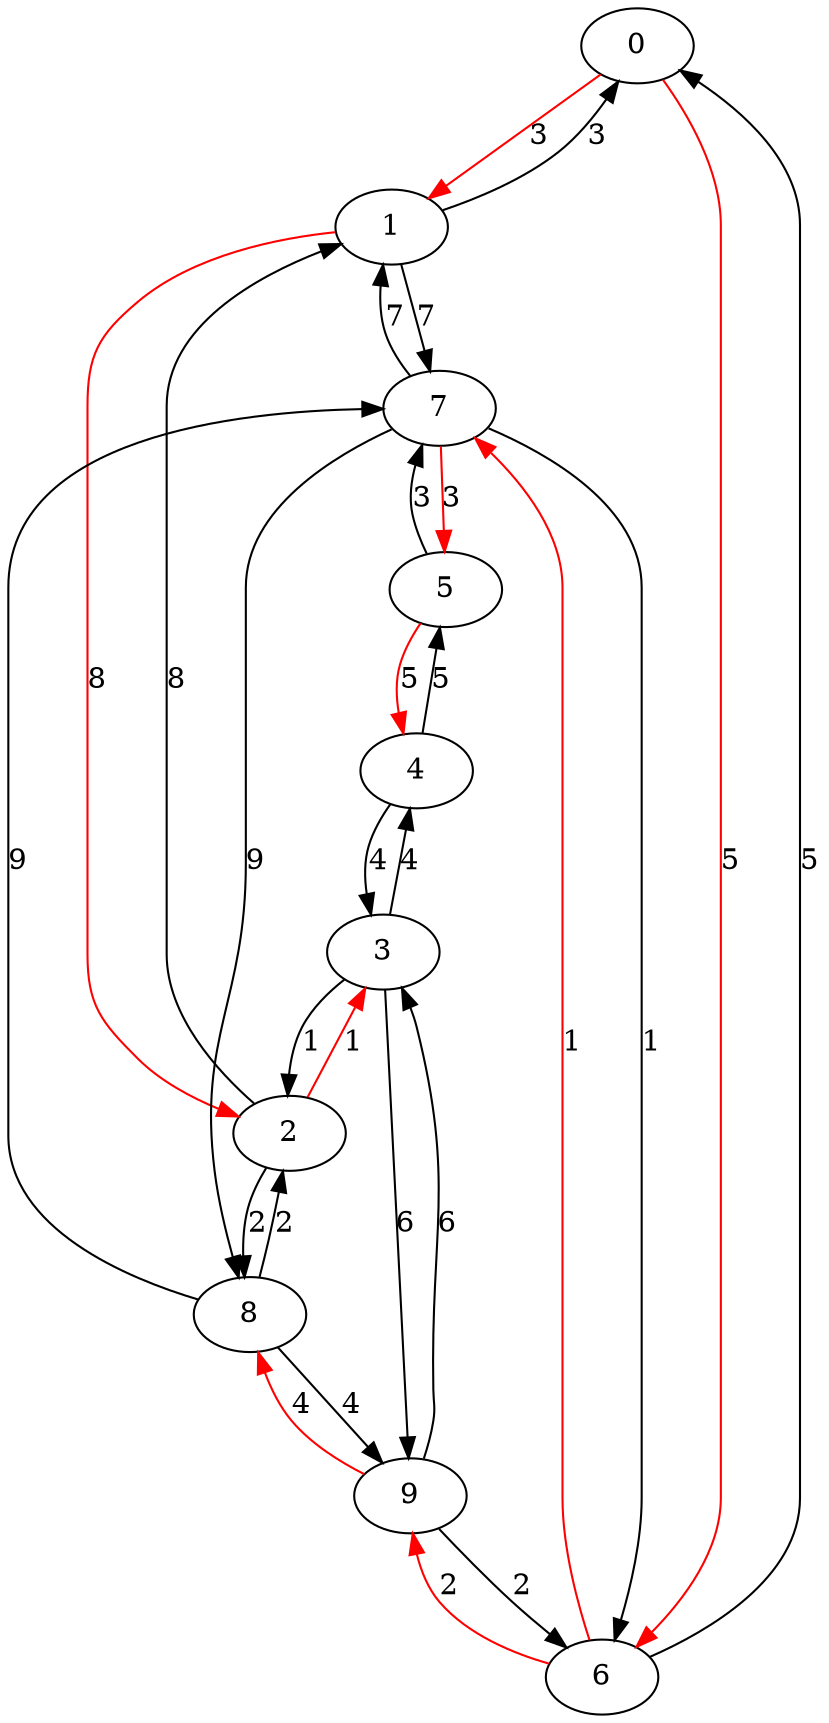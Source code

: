 digraph G {
  0 -> 1 [label="3", color=red];
  0 -> 6 [label="5", color=red];
  1 -> 0 [label="3", color=black];
  1 -> 2 [label="8", color=red];
  1 -> 7 [label="7", color=black];
  2 -> 1 [label="8", color=black];
  2 -> 3 [label="1", color=red];
  2 -> 8 [label="2", color=black];
  3 -> 2 [label="1", color=black];
  3 -> 4 [label="4", color=black];
  3 -> 9 [label="6", color=black];
  4 -> 3 [label="4", color=black];
  4 -> 5 [label="5", color=black];
  5 -> 4 [label="5", color=red];
  5 -> 7 [label="3", color=black];
  6 -> 0 [label="5", color=black];
  6 -> 7 [label="1", color=red];
  6 -> 9 [label="2", color=red];
  7 -> 1 [label="7", color=black];
  7 -> 5 [label="3", color=red];
  7 -> 6 [label="1", color=black];
  7 -> 8 [label="9", color=black];
  8 -> 2 [label="2", color=black];
  8 -> 7 [label="9", color=black];
  8 -> 9 [label="4", color=black];
  9 -> 3 [label="6", color=black];
  9 -> 6 [label="2", color=black];
  9 -> 8 [label="4", color=red];
}
